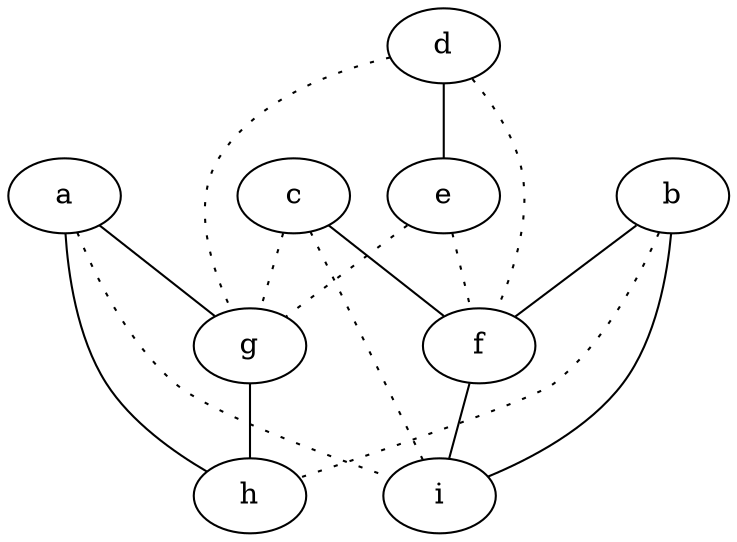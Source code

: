 graph {
a -- g;
a -- h;
a -- i [style=dotted];
b -- f;
b -- h [style=dotted];
b -- i;
c -- f;
c -- g [style=dotted];
c -- i [style=dotted];
d -- e;
d -- f [style=dotted];
d -- g [style=dotted];
e -- f [style=dotted];
e -- g [style=dotted];
f -- i;
g -- h;
}
